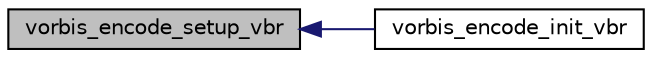 digraph "vorbis_encode_setup_vbr"
{
  edge [fontname="Helvetica",fontsize="10",labelfontname="Helvetica",labelfontsize="10"];
  node [fontname="Helvetica",fontsize="10",shape=record];
  rankdir="LR";
  Node1 [label="vorbis_encode_setup_vbr",height=0.2,width=0.4,color="black", fillcolor="grey75", style="filled", fontcolor="black"];
  Node1 -> Node2 [dir="back",color="midnightblue",fontsize="10",style="solid",fontname="Helvetica"];
  Node2 [label="vorbis_encode_init_vbr",height=0.2,width=0.4,color="black", fillcolor="white", style="filled",URL="$vorbisenc_8h.html#ab4e3d96c3008a29c615271d1f551c2a0"];
}
